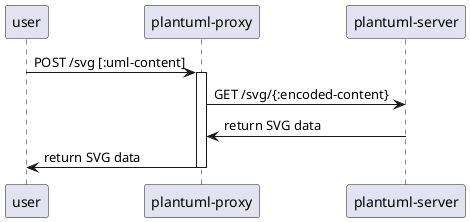 @startuml
participant user
participant "plantuml-proxy" 
participant "plantuml-server"

user -> "plantuml-proxy": POST /svg [:uml-content] 
activate "plantuml-proxy" 
"plantuml-proxy" -> "plantuml-server": GET /svg/{:encoded-content} 
"plantuml-proxy" <- "plantuml-server": return SVG data 
user <- "plantuml-proxy": return SVG data 
deactivate "plantuml-proxy" 

@enduml